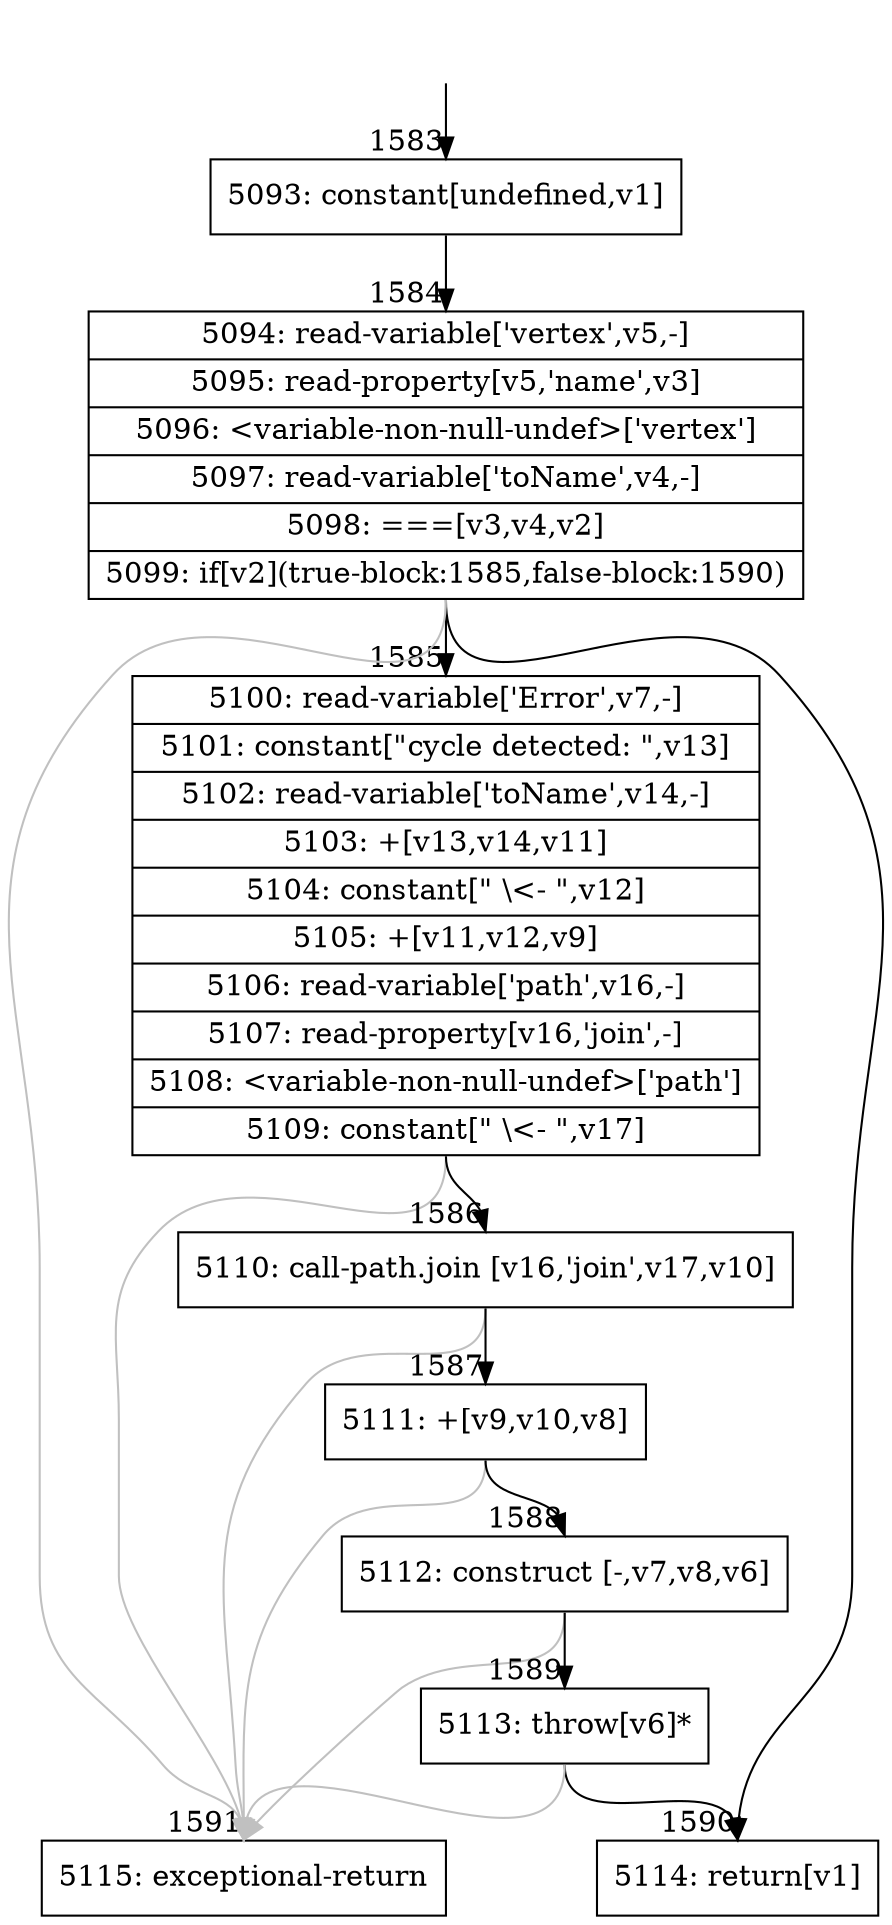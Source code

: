 digraph {
rankdir="TD"
BB_entry121[shape=none,label=""];
BB_entry121 -> BB1583 [tailport=s, headport=n, headlabel="    1583"]
BB1583 [shape=record label="{5093: constant[undefined,v1]}" ] 
BB1583 -> BB1584 [tailport=s, headport=n, headlabel="      1584"]
BB1584 [shape=record label="{5094: read-variable['vertex',v5,-]|5095: read-property[v5,'name',v3]|5096: \<variable-non-null-undef\>['vertex']|5097: read-variable['toName',v4,-]|5098: ===[v3,v4,v2]|5099: if[v2](true-block:1585,false-block:1590)}" ] 
BB1584 -> BB1585 [tailport=s, headport=n, headlabel="      1585"]
BB1584 -> BB1590 [tailport=s, headport=n, headlabel="      1590"]
BB1584 -> BB1591 [tailport=s, headport=n, color=gray, headlabel="      1591"]
BB1585 [shape=record label="{5100: read-variable['Error',v7,-]|5101: constant[\"cycle detected: \",v13]|5102: read-variable['toName',v14,-]|5103: +[v13,v14,v11]|5104: constant[\" \\\<- \",v12]|5105: +[v11,v12,v9]|5106: read-variable['path',v16,-]|5107: read-property[v16,'join',-]|5108: \<variable-non-null-undef\>['path']|5109: constant[\" \\\<- \",v17]}" ] 
BB1585 -> BB1586 [tailport=s, headport=n, headlabel="      1586"]
BB1585 -> BB1591 [tailport=s, headport=n, color=gray]
BB1586 [shape=record label="{5110: call-path.join [v16,'join',v17,v10]}" ] 
BB1586 -> BB1587 [tailport=s, headport=n, headlabel="      1587"]
BB1586 -> BB1591 [tailport=s, headport=n, color=gray]
BB1587 [shape=record label="{5111: +[v9,v10,v8]}" ] 
BB1587 -> BB1588 [tailport=s, headport=n, headlabel="      1588"]
BB1587 -> BB1591 [tailport=s, headport=n, color=gray]
BB1588 [shape=record label="{5112: construct [-,v7,v8,v6]}" ] 
BB1588 -> BB1589 [tailport=s, headport=n, headlabel="      1589"]
BB1588 -> BB1591 [tailport=s, headport=n, color=gray]
BB1589 [shape=record label="{5113: throw[v6]*}" ] 
BB1589 -> BB1590 [tailport=s, headport=n]
BB1589 -> BB1591 [tailport=s, headport=n, color=gray]
BB1590 [shape=record label="{5114: return[v1]}" ] 
BB1591 [shape=record label="{5115: exceptional-return}" ] 
//#$~ 2120
}
